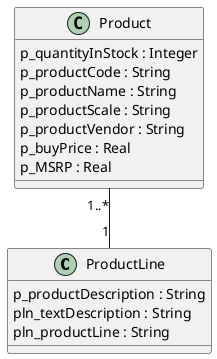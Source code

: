 @startuml
class ProductLine {
p_productDescription : String
pln_textDescription : String
pln_productLine : String
}
class Product {
p_quantityInStock : Integer
p_productCode : String
p_productName : String
p_productScale : String
p_productVendor : String
p_buyPrice : Real
p_MSRP : Real
}


Product "1..*" -- "1" ProductLine

@enduml
